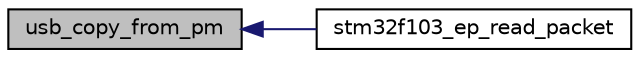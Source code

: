 digraph "usb_copy_from_pm"
{
  edge [fontname="Helvetica",fontsize="10",labelfontname="Helvetica",labelfontsize="10"];
  node [fontname="Helvetica",fontsize="10",shape=record];
  rankdir="LR";
  Node1 [label="usb_copy_from_pm",height=0.2,width=0.4,color="black", fillcolor="grey75", style="filled", fontcolor="black"];
  Node1 -> Node2 [dir="back",color="midnightblue",fontsize="10",style="solid",fontname="Helvetica"];
  Node2 [label="stm32f103_ep_read_packet",height=0.2,width=0.4,color="black", fillcolor="white", style="filled",URL="$usb__f103_8c.html#a4890673806855a275ed1c467d4034d7f"];
}
